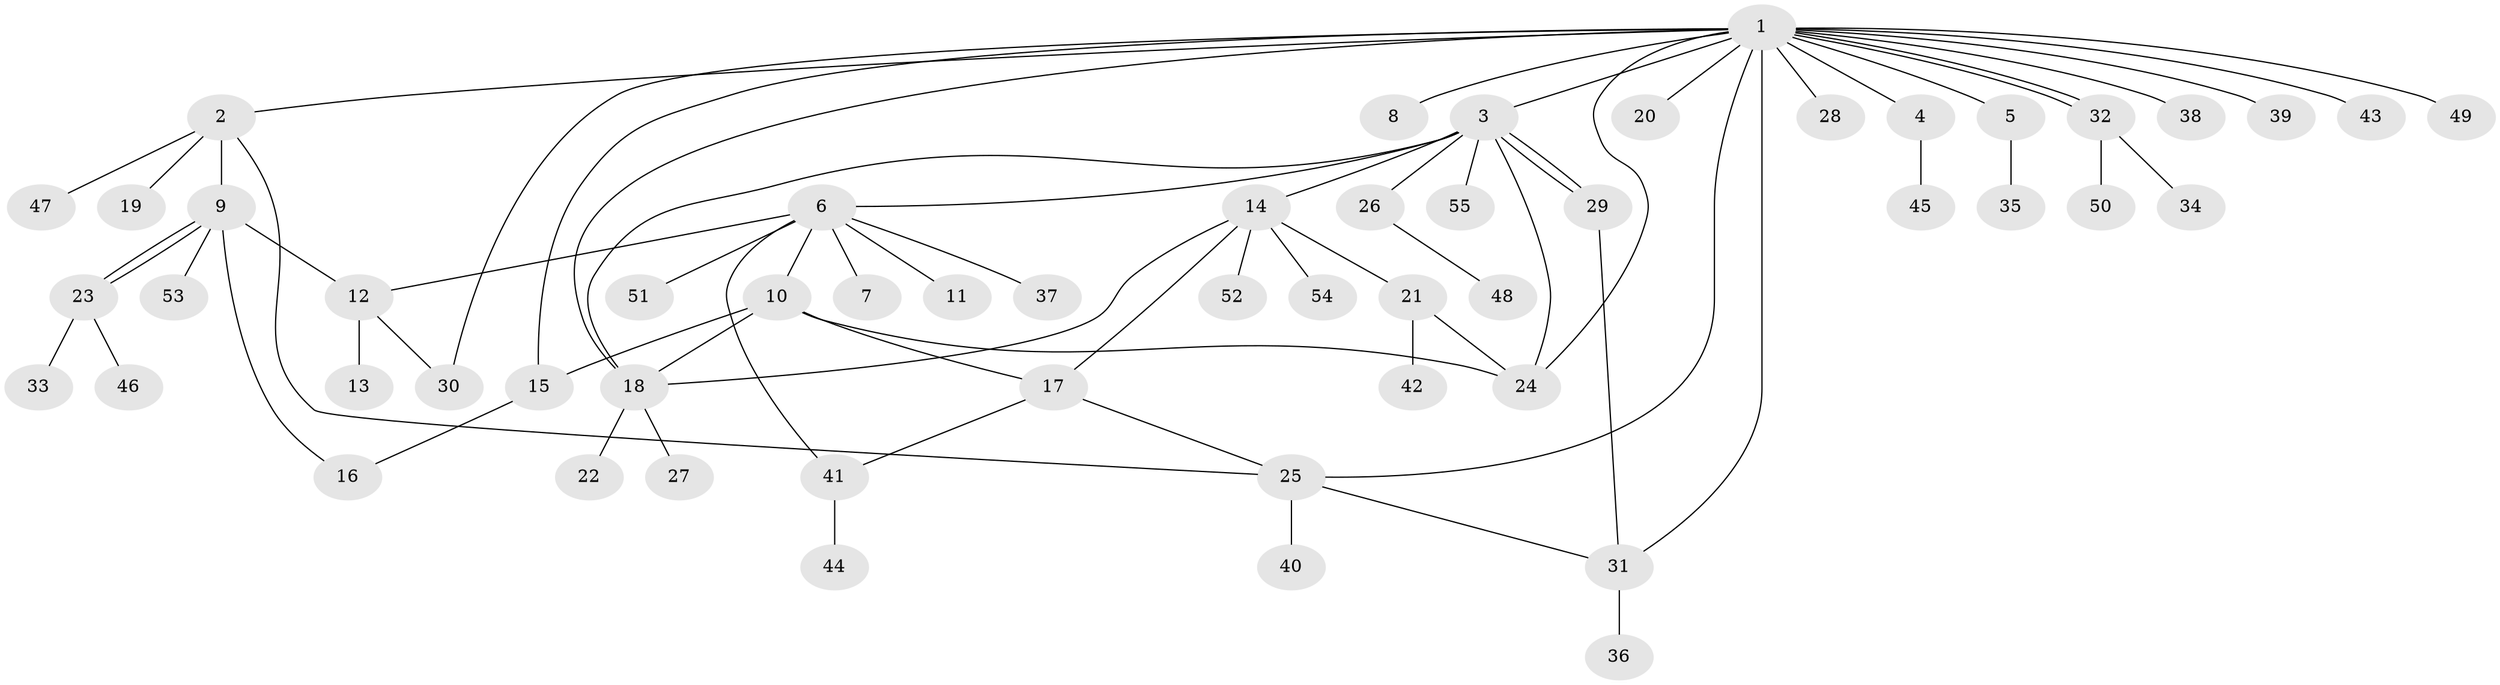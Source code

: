 // Generated by graph-tools (version 1.1) at 2025/35/03/09/25 02:35:35]
// undirected, 55 vertices, 73 edges
graph export_dot {
graph [start="1"]
  node [color=gray90,style=filled];
  1;
  2;
  3;
  4;
  5;
  6;
  7;
  8;
  9;
  10;
  11;
  12;
  13;
  14;
  15;
  16;
  17;
  18;
  19;
  20;
  21;
  22;
  23;
  24;
  25;
  26;
  27;
  28;
  29;
  30;
  31;
  32;
  33;
  34;
  35;
  36;
  37;
  38;
  39;
  40;
  41;
  42;
  43;
  44;
  45;
  46;
  47;
  48;
  49;
  50;
  51;
  52;
  53;
  54;
  55;
  1 -- 2;
  1 -- 3;
  1 -- 4;
  1 -- 5;
  1 -- 8;
  1 -- 15;
  1 -- 18;
  1 -- 20;
  1 -- 24;
  1 -- 25;
  1 -- 28;
  1 -- 30;
  1 -- 31;
  1 -- 32;
  1 -- 32;
  1 -- 38;
  1 -- 39;
  1 -- 43;
  1 -- 49;
  2 -- 9;
  2 -- 19;
  2 -- 25;
  2 -- 47;
  3 -- 6;
  3 -- 14;
  3 -- 18;
  3 -- 24;
  3 -- 26;
  3 -- 29;
  3 -- 29;
  3 -- 55;
  4 -- 45;
  5 -- 35;
  6 -- 7;
  6 -- 10;
  6 -- 11;
  6 -- 12;
  6 -- 37;
  6 -- 41;
  6 -- 51;
  9 -- 12;
  9 -- 16;
  9 -- 23;
  9 -- 23;
  9 -- 53;
  10 -- 15;
  10 -- 17;
  10 -- 18;
  10 -- 24;
  12 -- 13;
  12 -- 30;
  14 -- 17;
  14 -- 18;
  14 -- 21;
  14 -- 52;
  14 -- 54;
  15 -- 16;
  17 -- 25;
  17 -- 41;
  18 -- 22;
  18 -- 27;
  21 -- 24;
  21 -- 42;
  23 -- 33;
  23 -- 46;
  25 -- 31;
  25 -- 40;
  26 -- 48;
  29 -- 31;
  31 -- 36;
  32 -- 34;
  32 -- 50;
  41 -- 44;
}
